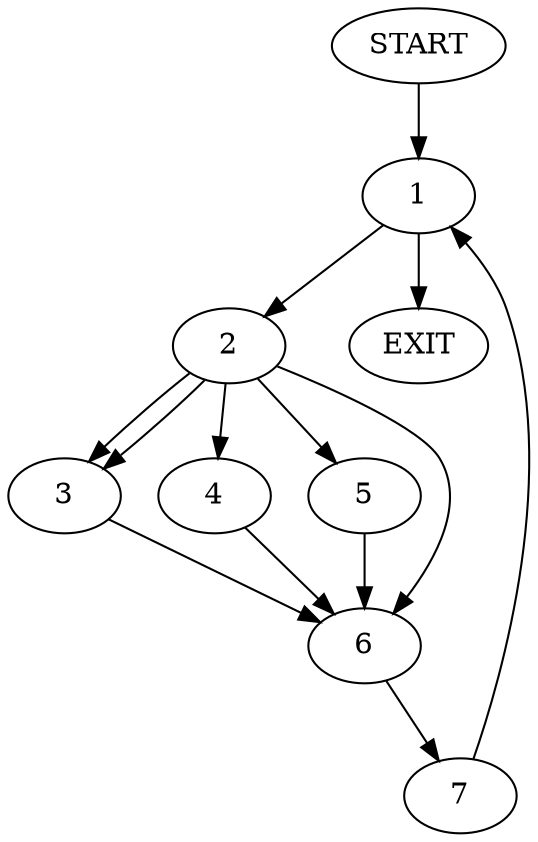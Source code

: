 digraph { 
0 [label="START"];
1;
2;
3;
4;
5;
6;
7;
8[label="EXIT"];
0 -> 1;
1 -> 2;
1 -> 8;
2 -> 6;
2 -> 3;
2:s2 -> 3;
2:s3 -> 4;
2:s4 -> 5;
3 -> 6;
4 -> 6;
5 -> 6;
6 -> 7;
7 -> 1;
}